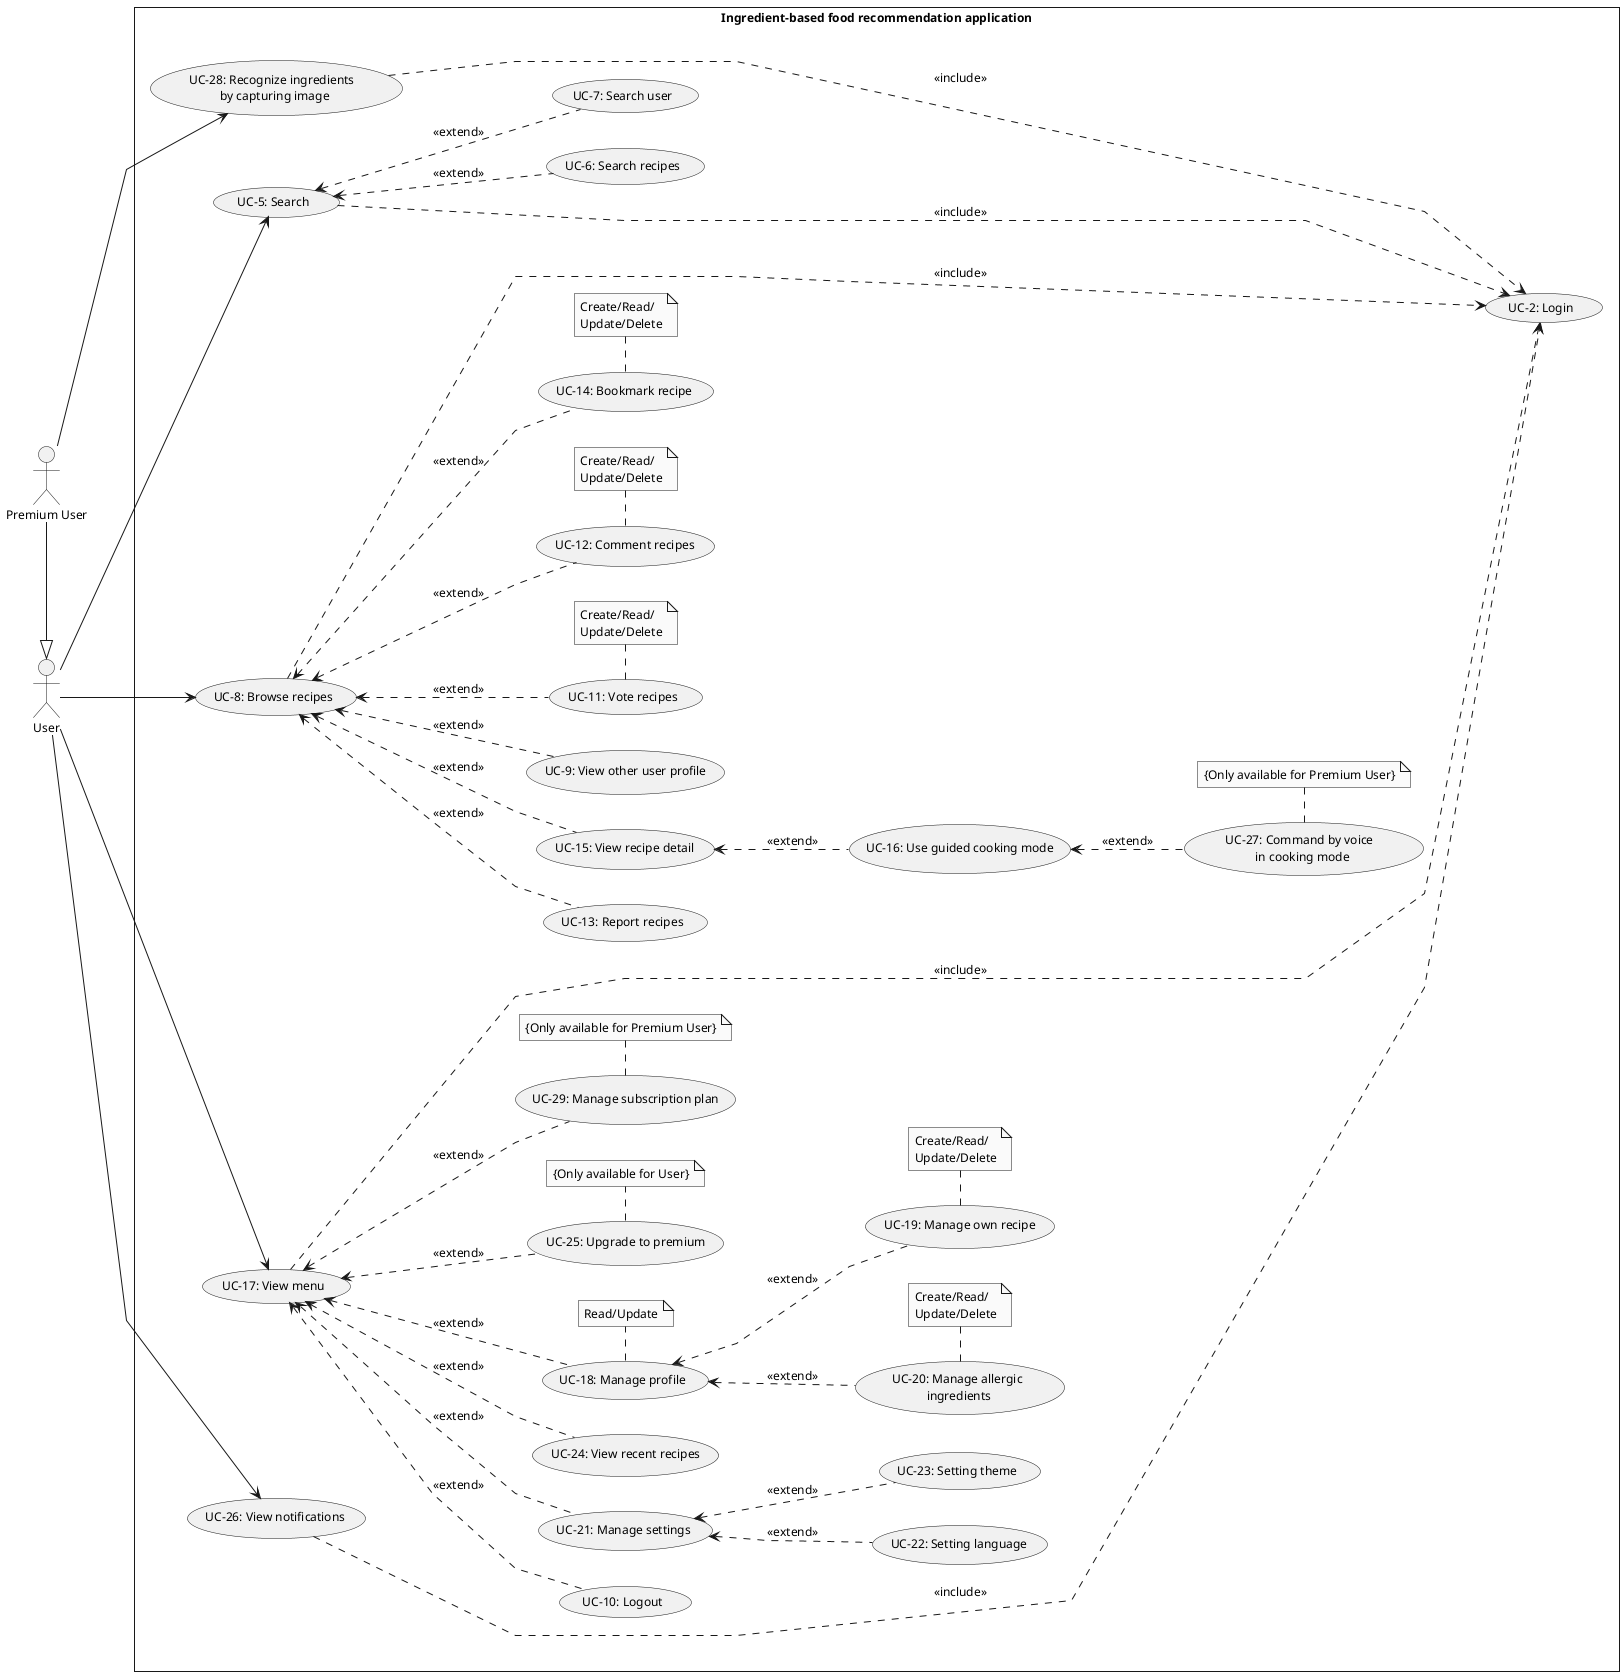 @startuml UserUsecase
skinparam style strictuml
skinparam monochrome true
skinparam linetype polyline
skinparam defaultFontSize 12
left to right direction
actor "User" as user
actor "Premium User" as pUser
' actor "Admin" as admin
rectangle Ingredient-based<U+0020>food<U+0020>recommendation<U+0020>application {
    usecase "UC-2: Login" as ucLogin
    usecase "UC-10: Logout" as ucLogout

    usecase "UC-5: Search" as ucSearch
    usecase "UC-6: Search recipes" as ucSearchRecipes
    usecase "UC-7: Search user" as ucSearchUser

    usecase "UC-8: Browse recipes" as ucBrowseRecipes
    usecase "UC-11: Vote recipes" as ucVoteRecipe
    usecase "UC-12: Comment recipes" as ucCmtRecipe
    usecase "UC-13: Report recipes" as ucReportRecipe
    usecase "UC-14: Bookmark recipe" as ucBookmarkRecipe
    usecase "UC-15: View recipe detail" as ucViewRecipeDetail
    usecase "UC-16: Use guided cooking mode" as ucGuidedCCM
    usecase "UC-9: View other user profile" as ucViewUSProfile

    usecase "UC-17: View menu" as ucViewMenu
    usecase "UC-18: Manage profile" as ucManageProfile
    usecase "UC-19: Manage own recipe" as ucManageRecipe
    usecase "UC-20: Manage allergic\n ingredients" as ucManageAller
    usecase "UC-21: Manage settings" as ucManageSetting
    usecase "UC-22: Setting language" as ucSetLang
    usecase "UC-23: Setting theme" as ucSetTheme
    usecase "UC-24: View recent recipes" as ucViewRecentRecipes
    usecase "UC-25: Upgrade to premium" as ucUpgradeToPremium

    usecase "UC-26: View notifications" as ucViewNotif
    
    note "Create/Read/\nUpdate/Delete" as noteManageRecipe
    note "Create/Read/\nUpdate/Delete" as noteManageAller
    note "Read/Update" as noteManageProfile
    note "Create/Read/\nUpdate/Delete" as noteVoteRecipe
    note "Create/Read/\nUpdate/Delete" as noteCmtRecipe
    note "Create/Read/\nUpdate/Delete" as noteBookmarkRecipe
    note "{Only available for User}" as noteUpgradeToPremium


    user --> ucSearch
        ucSearch <.. ucSearchUser : <<extend>>
        ucSearch <.. ucSearchRecipes : <<extend>>

    user --> ucBrowseRecipes
        ucBrowseRecipes <.. ucVoteRecipe : <<extend>>
            ucVoteRecipe . noteVoteRecipe
        ucBrowseRecipes <.. ucCmtRecipe : <<extend>>
            ucCmtRecipe . noteCmtRecipe
        ucBrowseRecipes <.. ucReportRecipe : <<extend>>
        ucBrowseRecipes <.. ucViewRecipeDetail : <<extend>>
            ucViewRecipeDetail <.. ucGuidedCCM : <<extend>>
        ucBrowseRecipes <.. ucBookmarkRecipe : <<extend>>
            ucBookmarkRecipe . noteBookmarkRecipe
        ucBrowseRecipes <.. ucViewUSProfile : <<extend>>

    user --> ucViewMenu
        ucViewMenu <.. ucManageProfile : <<extend>>
            ucManageProfile . noteManageProfile
            ucManageProfile <.. ucManageRecipe : <<extend>>
                ucManageRecipe . noteManageRecipe
            ucManageProfile <.. ucManageAller : <<extend>>
                ucManageAller . noteManageAller
        ucViewMenu <.. ucManageSetting : <<extend>>
            ucManageSetting <.. ucSetLang : <<extend>>
            ucManageSetting <.. ucSetTheme : <<extend>>
        ucViewMenu <.. ucViewRecentRecipes : <<extend>>
        ucViewMenu <.. ucUpgradeToPremium : <<extend>>
            ucUpgradeToPremium . noteUpgradeToPremium
        ucViewMenu <.. ucLogout : <<extend>>

    user --> ucViewNotif

    ucSearch .....> ucLogin : <<include>>
    ucBrowseRecipes .....> ucLogin : <<include>>
    ucViewMenu .....> ucLogin : <<include>>
    ucViewNotif .....>ucLogin : <<include>>


    usecase "UC-27: Command by voice \n in cooking mode" as ucCommandVoiceCCM
    usecase "UC-28: Recognize ingredients \n by capturing image" as ucRecognizeIngre
    usecase "UC-29: Manage subscription plan" as ucMngSubcriptPlan
    

    note "{Only available for Premium User}" as noteMngSubcriptPlan
    note "{Only available for Premium User}" as noteCommandVoiceCCM


    pUser -|> user
    pUser --> ucRecognizeIngre
    ucGuidedCCM <.. ucCommandVoiceCCM : <<extend>>
        ucCommandVoiceCCM . noteCommandVoiceCCM
    ucViewMenu <.. ucMngSubcriptPlan : <<extend>>
        ucMngSubcriptPlan . noteMngSubcriptPlan

    ucRecognizeIngre .....> ucLogin : <<include>>

}

@enduml

